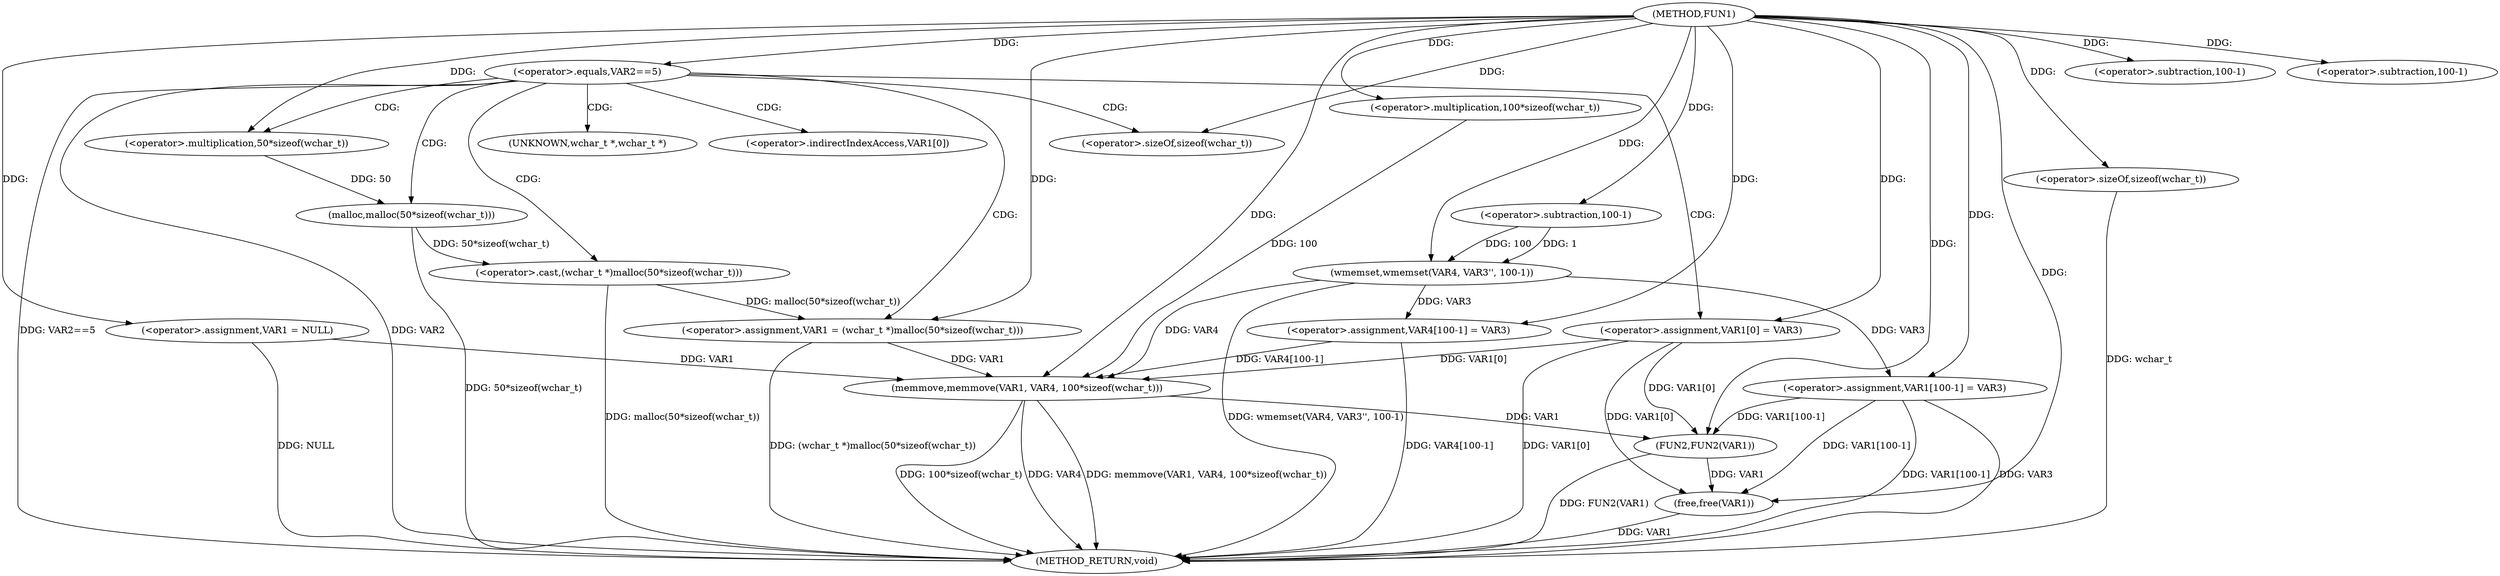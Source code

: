 digraph FUN1 {  
"1000100" [label = "(METHOD,FUN1)" ]
"1000158" [label = "(METHOD_RETURN,void)" ]
"1000103" [label = "(<operator>.assignment,VAR1 = NULL)" ]
"1000107" [label = "(<operator>.equals,VAR2==5)" ]
"1000111" [label = "(<operator>.assignment,VAR1 = (wchar_t *)malloc(50*sizeof(wchar_t)))" ]
"1000113" [label = "(<operator>.cast,(wchar_t *)malloc(50*sizeof(wchar_t)))" ]
"1000115" [label = "(malloc,malloc(50*sizeof(wchar_t)))" ]
"1000116" [label = "(<operator>.multiplication,50*sizeof(wchar_t))" ]
"1000118" [label = "(<operator>.sizeOf,sizeof(wchar_t))" ]
"1000120" [label = "(<operator>.assignment,VAR1[0] = VAR3)" ]
"1000127" [label = "(wmemset,wmemset(VAR4, VAR3'', 100-1))" ]
"1000130" [label = "(<operator>.subtraction,100-1)" ]
"1000133" [label = "(<operator>.assignment,VAR4[100-1] = VAR3)" ]
"1000136" [label = "(<operator>.subtraction,100-1)" ]
"1000140" [label = "(memmove,memmove(VAR1, VAR4, 100*sizeof(wchar_t)))" ]
"1000143" [label = "(<operator>.multiplication,100*sizeof(wchar_t))" ]
"1000145" [label = "(<operator>.sizeOf,sizeof(wchar_t))" ]
"1000147" [label = "(<operator>.assignment,VAR1[100-1] = VAR3)" ]
"1000150" [label = "(<operator>.subtraction,100-1)" ]
"1000154" [label = "(FUN2,FUN2(VAR1))" ]
"1000156" [label = "(free,free(VAR1))" ]
"1000114" [label = "(UNKNOWN,wchar_t *,wchar_t *)" ]
"1000121" [label = "(<operator>.indirectIndexAccess,VAR1[0])" ]
  "1000140" -> "1000158"  [ label = "DDG: VAR4"] 
  "1000107" -> "1000158"  [ label = "DDG: VAR2"] 
  "1000107" -> "1000158"  [ label = "DDG: VAR2==5"] 
  "1000156" -> "1000158"  [ label = "DDG: VAR1"] 
  "1000103" -> "1000158"  [ label = "DDG: NULL"] 
  "1000140" -> "1000158"  [ label = "DDG: memmove(VAR1, VAR4, 100*sizeof(wchar_t))"] 
  "1000147" -> "1000158"  [ label = "DDG: VAR1[100-1]"] 
  "1000154" -> "1000158"  [ label = "DDG: FUN2(VAR1)"] 
  "1000145" -> "1000158"  [ label = "DDG: wchar_t"] 
  "1000133" -> "1000158"  [ label = "DDG: VAR4[100-1]"] 
  "1000113" -> "1000158"  [ label = "DDG: malloc(50*sizeof(wchar_t))"] 
  "1000120" -> "1000158"  [ label = "DDG: VAR1[0]"] 
  "1000127" -> "1000158"  [ label = "DDG: wmemset(VAR4, VAR3'', 100-1)"] 
  "1000147" -> "1000158"  [ label = "DDG: VAR3"] 
  "1000111" -> "1000158"  [ label = "DDG: (wchar_t *)malloc(50*sizeof(wchar_t))"] 
  "1000140" -> "1000158"  [ label = "DDG: 100*sizeof(wchar_t)"] 
  "1000115" -> "1000158"  [ label = "DDG: 50*sizeof(wchar_t)"] 
  "1000100" -> "1000103"  [ label = "DDG: "] 
  "1000100" -> "1000107"  [ label = "DDG: "] 
  "1000113" -> "1000111"  [ label = "DDG: malloc(50*sizeof(wchar_t))"] 
  "1000100" -> "1000111"  [ label = "DDG: "] 
  "1000115" -> "1000113"  [ label = "DDG: 50*sizeof(wchar_t)"] 
  "1000116" -> "1000115"  [ label = "DDG: 50"] 
  "1000100" -> "1000116"  [ label = "DDG: "] 
  "1000100" -> "1000118"  [ label = "DDG: "] 
  "1000100" -> "1000120"  [ label = "DDG: "] 
  "1000100" -> "1000127"  [ label = "DDG: "] 
  "1000130" -> "1000127"  [ label = "DDG: 100"] 
  "1000130" -> "1000127"  [ label = "DDG: 1"] 
  "1000100" -> "1000130"  [ label = "DDG: "] 
  "1000127" -> "1000133"  [ label = "DDG: VAR3"] 
  "1000100" -> "1000133"  [ label = "DDG: "] 
  "1000100" -> "1000136"  [ label = "DDG: "] 
  "1000103" -> "1000140"  [ label = "DDG: VAR1"] 
  "1000120" -> "1000140"  [ label = "DDG: VAR1[0]"] 
  "1000111" -> "1000140"  [ label = "DDG: VAR1"] 
  "1000100" -> "1000140"  [ label = "DDG: "] 
  "1000133" -> "1000140"  [ label = "DDG: VAR4[100-1]"] 
  "1000127" -> "1000140"  [ label = "DDG: VAR4"] 
  "1000143" -> "1000140"  [ label = "DDG: 100"] 
  "1000100" -> "1000143"  [ label = "DDG: "] 
  "1000100" -> "1000145"  [ label = "DDG: "] 
  "1000100" -> "1000147"  [ label = "DDG: "] 
  "1000127" -> "1000147"  [ label = "DDG: VAR3"] 
  "1000100" -> "1000150"  [ label = "DDG: "] 
  "1000140" -> "1000154"  [ label = "DDG: VAR1"] 
  "1000120" -> "1000154"  [ label = "DDG: VAR1[0]"] 
  "1000147" -> "1000154"  [ label = "DDG: VAR1[100-1]"] 
  "1000100" -> "1000154"  [ label = "DDG: "] 
  "1000154" -> "1000156"  [ label = "DDG: VAR1"] 
  "1000120" -> "1000156"  [ label = "DDG: VAR1[0]"] 
  "1000147" -> "1000156"  [ label = "DDG: VAR1[100-1]"] 
  "1000100" -> "1000156"  [ label = "DDG: "] 
  "1000107" -> "1000121"  [ label = "CDG: "] 
  "1000107" -> "1000116"  [ label = "CDG: "] 
  "1000107" -> "1000114"  [ label = "CDG: "] 
  "1000107" -> "1000115"  [ label = "CDG: "] 
  "1000107" -> "1000120"  [ label = "CDG: "] 
  "1000107" -> "1000113"  [ label = "CDG: "] 
  "1000107" -> "1000118"  [ label = "CDG: "] 
  "1000107" -> "1000111"  [ label = "CDG: "] 
}
